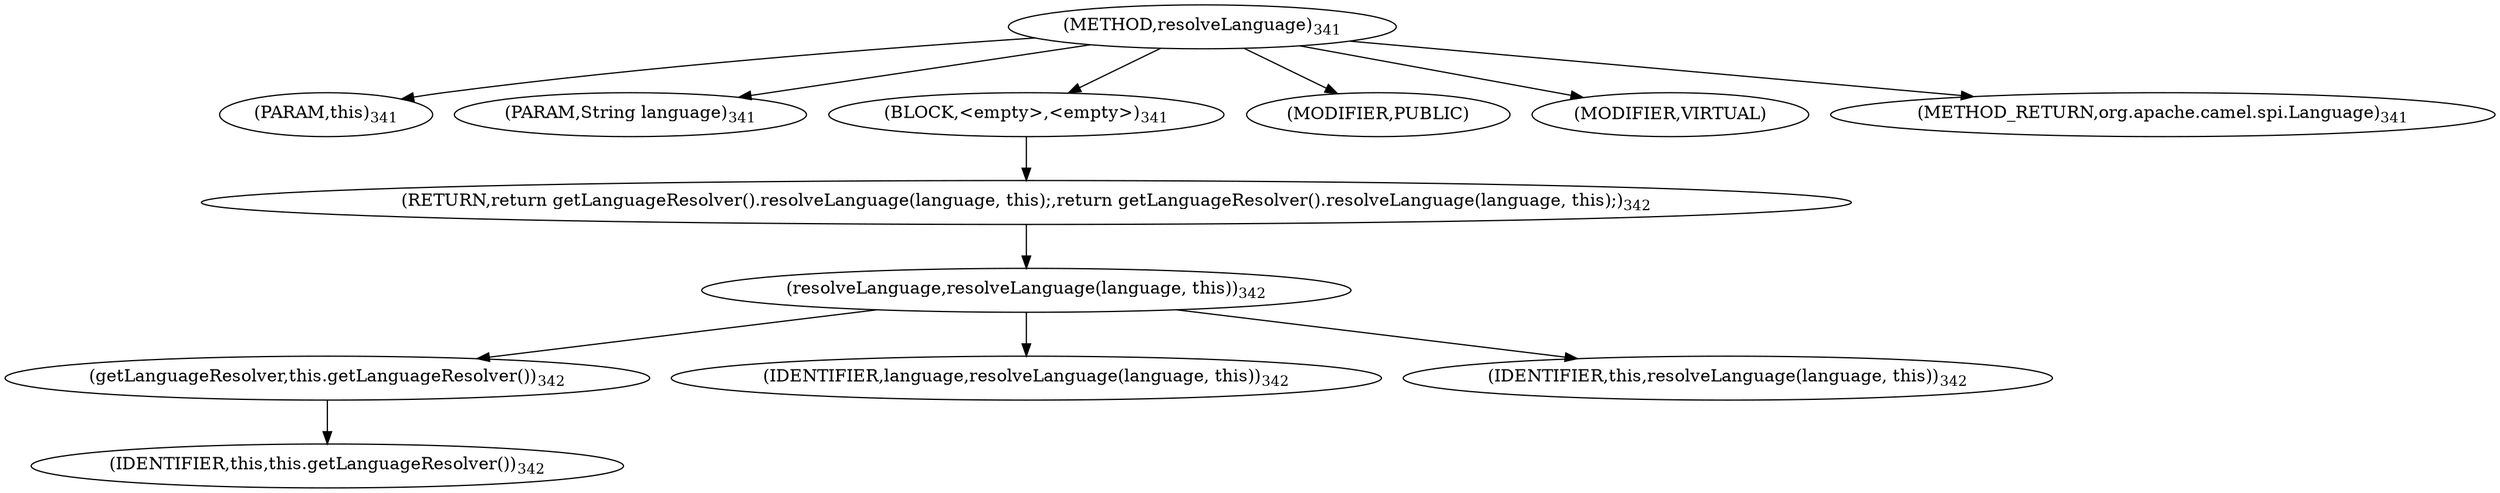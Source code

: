 digraph "resolveLanguage" {  
"915" [label = <(METHOD,resolveLanguage)<SUB>341</SUB>> ]
"49" [label = <(PARAM,this)<SUB>341</SUB>> ]
"916" [label = <(PARAM,String language)<SUB>341</SUB>> ]
"917" [label = <(BLOCK,&lt;empty&gt;,&lt;empty&gt;)<SUB>341</SUB>> ]
"918" [label = <(RETURN,return getLanguageResolver().resolveLanguage(language, this);,return getLanguageResolver().resolveLanguage(language, this);)<SUB>342</SUB>> ]
"919" [label = <(resolveLanguage,resolveLanguage(language, this))<SUB>342</SUB>> ]
"920" [label = <(getLanguageResolver,this.getLanguageResolver())<SUB>342</SUB>> ]
"50" [label = <(IDENTIFIER,this,this.getLanguageResolver())<SUB>342</SUB>> ]
"921" [label = <(IDENTIFIER,language,resolveLanguage(language, this))<SUB>342</SUB>> ]
"48" [label = <(IDENTIFIER,this,resolveLanguage(language, this))<SUB>342</SUB>> ]
"922" [label = <(MODIFIER,PUBLIC)> ]
"923" [label = <(MODIFIER,VIRTUAL)> ]
"924" [label = <(METHOD_RETURN,org.apache.camel.spi.Language)<SUB>341</SUB>> ]
  "915" -> "49" 
  "915" -> "916" 
  "915" -> "917" 
  "915" -> "922" 
  "915" -> "923" 
  "915" -> "924" 
  "917" -> "918" 
  "918" -> "919" 
  "919" -> "920" 
  "919" -> "921" 
  "919" -> "48" 
  "920" -> "50" 
}
